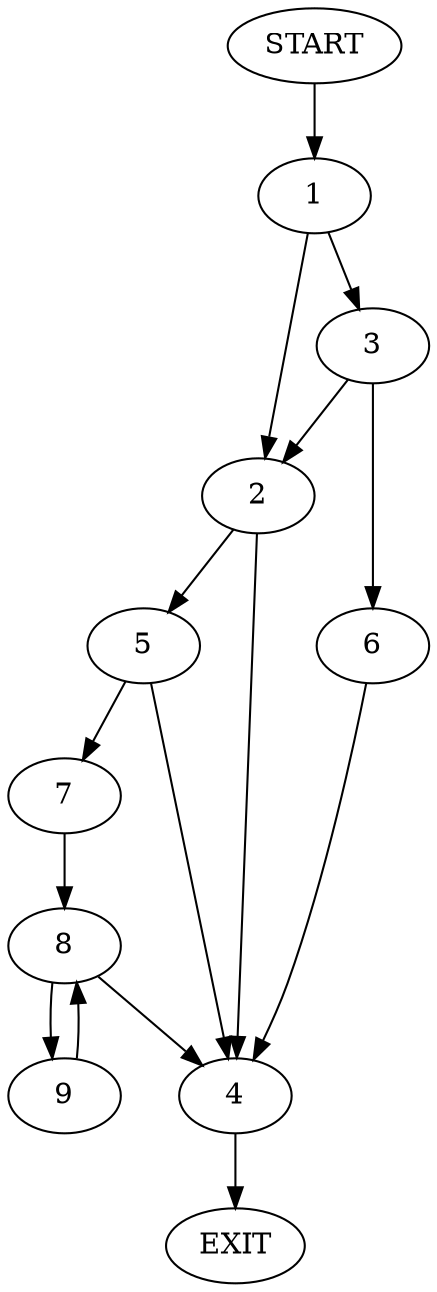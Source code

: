 digraph {
0 [label="START"]
10 [label="EXIT"]
0 -> 1
1 -> 2
1 -> 3
2 -> 4
2 -> 5
3 -> 2
3 -> 6
6 -> 4
4 -> 10
5 -> 7
5 -> 4
7 -> 8
8 -> 4
8 -> 9
9 -> 8
}
